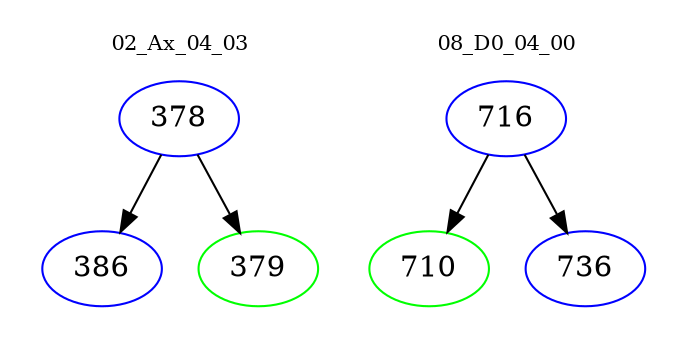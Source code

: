 digraph{
subgraph cluster_0 {
color = white
label = "02_Ax_04_03";
fontsize=10;
T0_378 [label="378", color="blue"]
T0_378 -> T0_386 [color="black"]
T0_386 [label="386", color="blue"]
T0_378 -> T0_379 [color="black"]
T0_379 [label="379", color="green"]
}
subgraph cluster_1 {
color = white
label = "08_D0_04_00";
fontsize=10;
T1_716 [label="716", color="blue"]
T1_716 -> T1_710 [color="black"]
T1_710 [label="710", color="green"]
T1_716 -> T1_736 [color="black"]
T1_736 [label="736", color="blue"]
}
}
